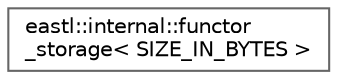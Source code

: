 digraph "类继承关系图"
{
 // LATEX_PDF_SIZE
  bgcolor="transparent";
  edge [fontname=Helvetica,fontsize=10,labelfontname=Helvetica,labelfontsize=10];
  node [fontname=Helvetica,fontsize=10,shape=box,height=0.2,width=0.4];
  rankdir="LR";
  Node0 [id="Node000000",label="eastl::internal::functor\l_storage\< SIZE_IN_BYTES \>",height=0.2,width=0.4,color="grey40", fillcolor="white", style="filled",URL="$structeastl_1_1internal_1_1functor__storage.html",tooltip=" "];
}
